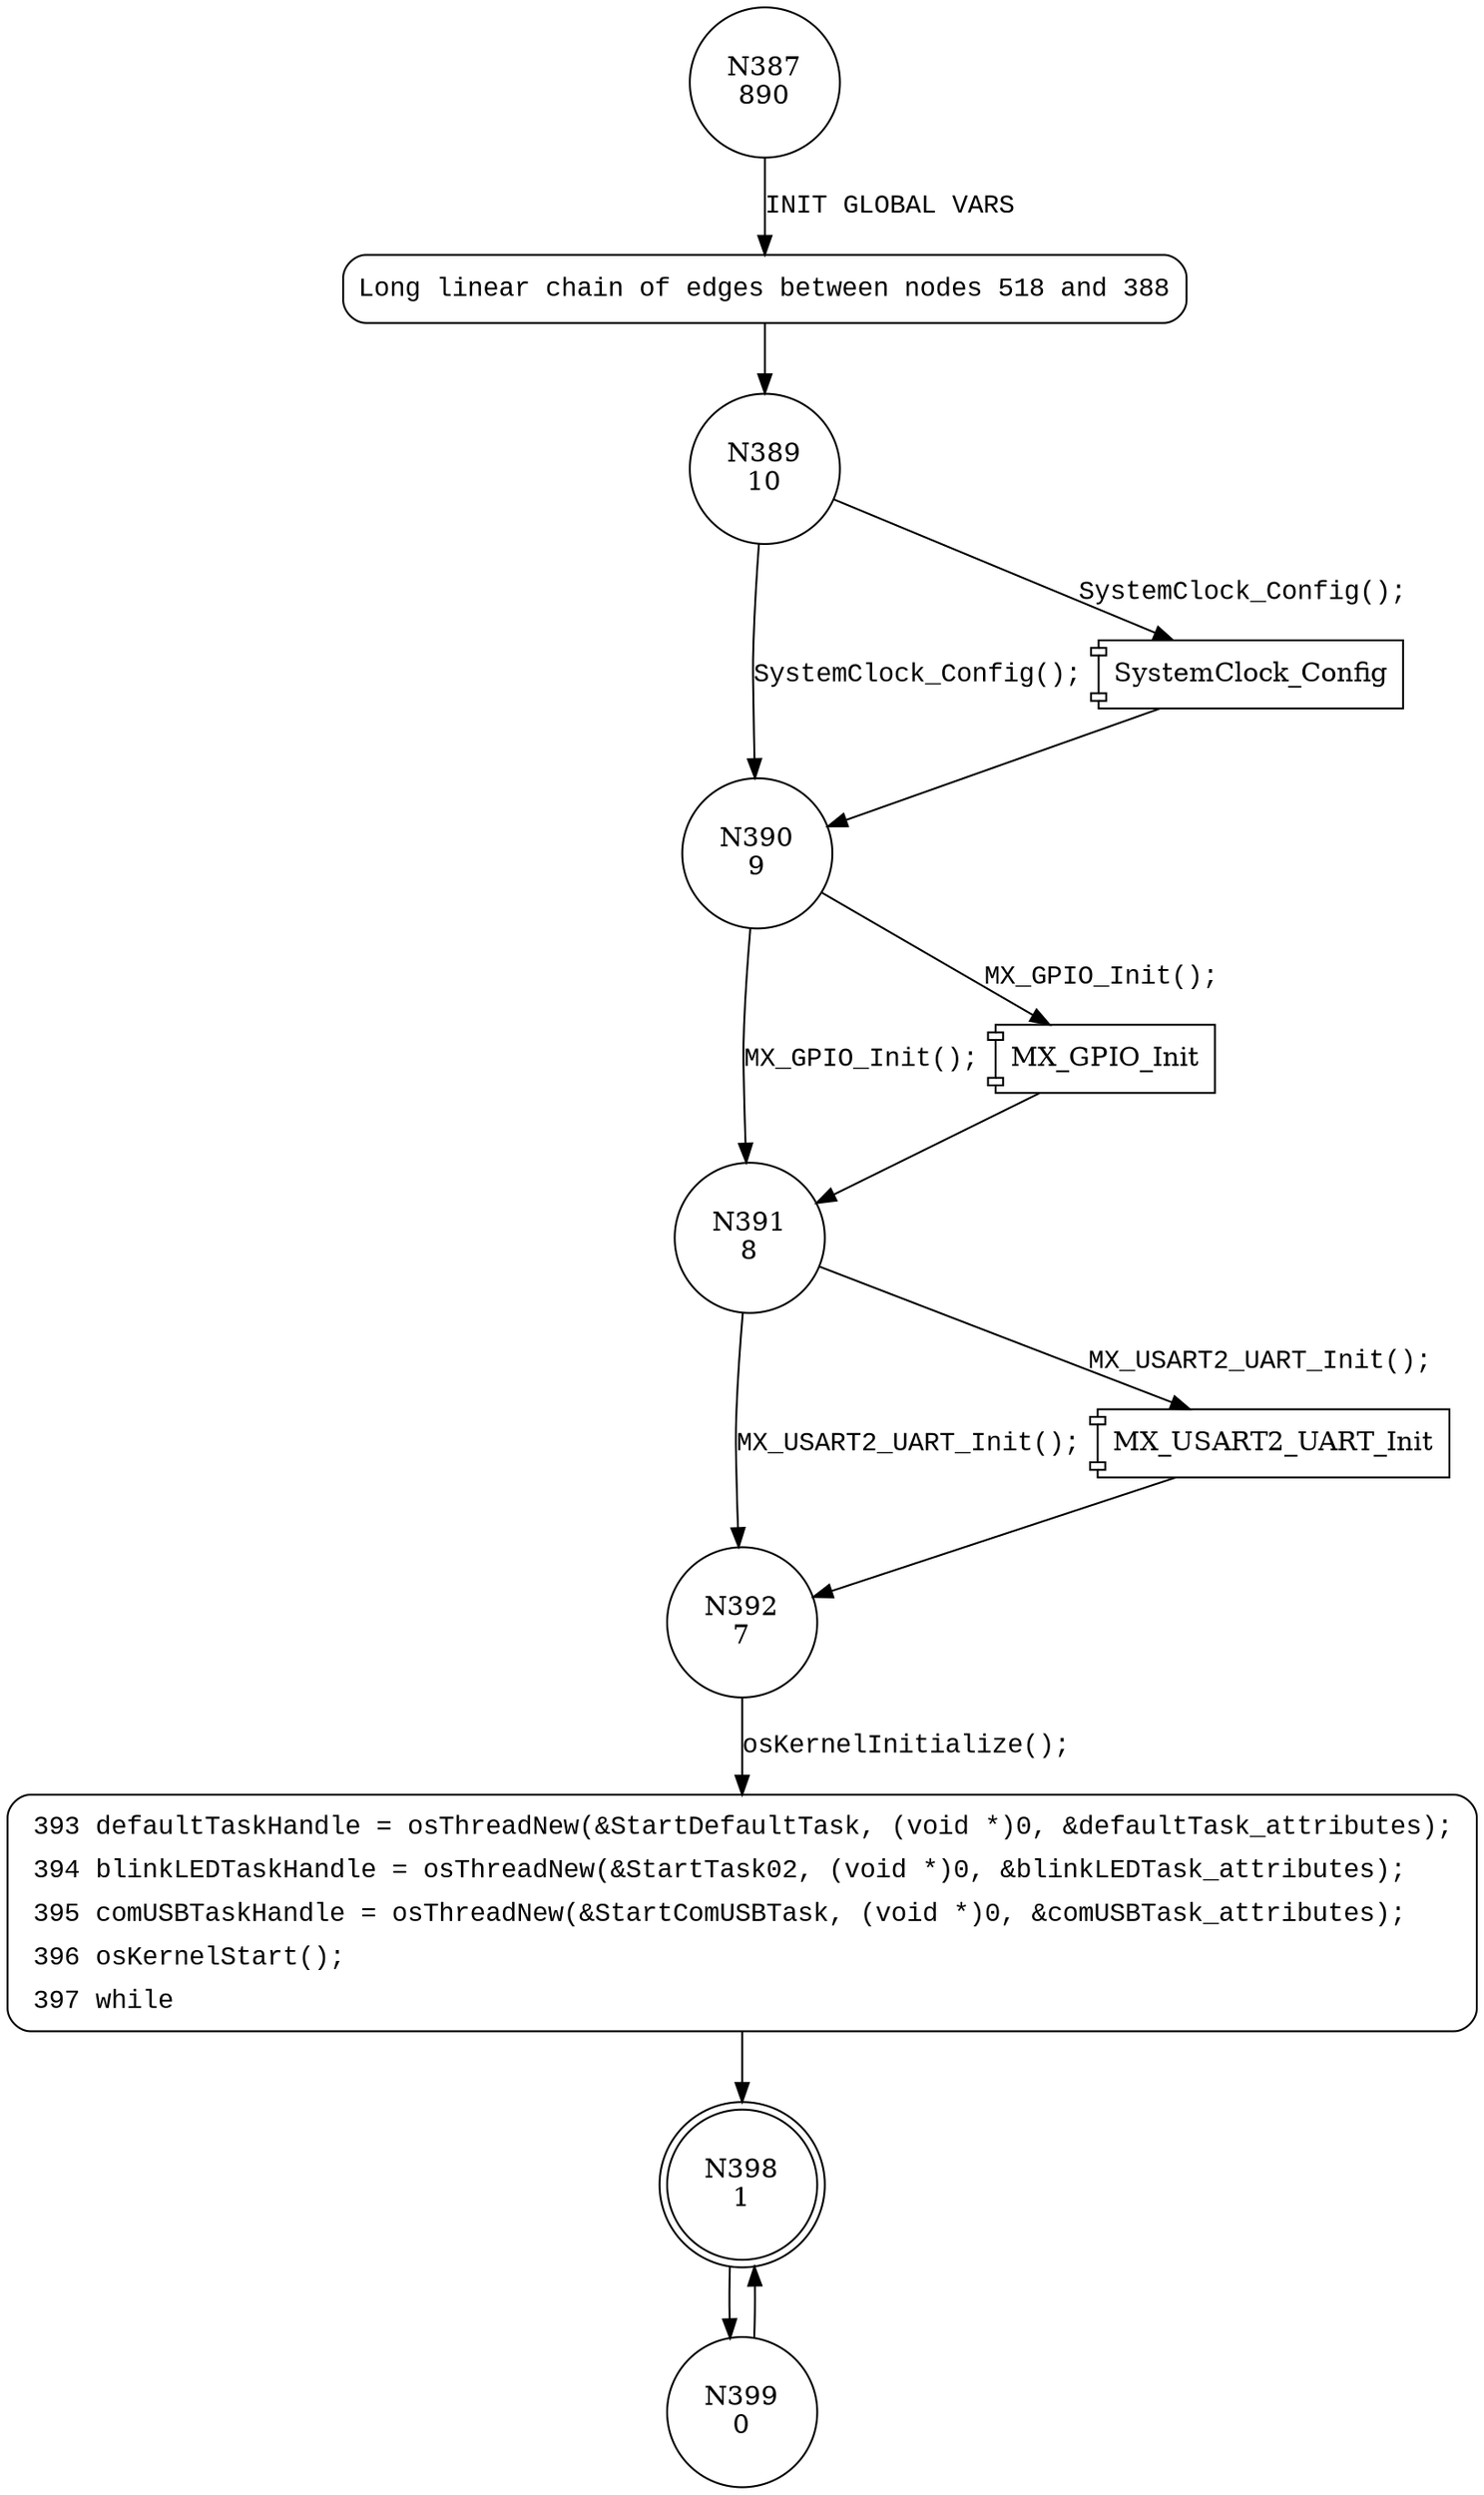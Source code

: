 digraph main {
387 [shape="circle" label="N387\n890"]
518 [shape="circle" label="N518\n889"]
389 [shape="circle" label="N389\n10"]
390 [shape="circle" label="N390\n9"]
391 [shape="circle" label="N391\n8"]
392 [shape="circle" label="N392\n7"]
393 [shape="circle" label="N393\n6"]
398 [shape="doublecircle" label="N398\n1"]
399 [shape="circle" label="N399\n0"]
518 [style="filled,bold" penwidth="1" fillcolor="white" fontname="Courier New" shape="Mrecord" label="Long linear chain of edges between nodes 518 and 388"]
518 -> 389[label=""]
393 [style="filled,bold" penwidth="1" fillcolor="white" fontname="Courier New" shape="Mrecord" label=<<table border="0" cellborder="0" cellpadding="3" bgcolor="white"><tr><td align="right">393</td><td align="left">defaultTaskHandle = osThreadNew(&amp;StartDefaultTask, (void *)0, &amp;defaultTask_attributes);</td></tr><tr><td align="right">394</td><td align="left">blinkLEDTaskHandle = osThreadNew(&amp;StartTask02, (void *)0, &amp;blinkLEDTask_attributes);</td></tr><tr><td align="right">395</td><td align="left">comUSBTaskHandle = osThreadNew(&amp;StartComUSBTask, (void *)0, &amp;comUSBTask_attributes);</td></tr><tr><td align="right">396</td><td align="left">osKernelStart();</td></tr><tr><td align="right">397</td><td align="left">while</td></tr></table>>]
393 -> 398[label=""]
387 -> 518 [label="INIT GLOBAL VARS" fontname="Courier New"]
100001 [shape="component" label="SystemClock_Config"]
389 -> 100001 [label="SystemClock_Config();" fontname="Courier New"]
100001 -> 390 [label="" fontname="Courier New"]
389 -> 390 [label="SystemClock_Config();" fontname="Courier New"]
100002 [shape="component" label="MX_GPIO_Init"]
390 -> 100002 [label="MX_GPIO_Init();" fontname="Courier New"]
100002 -> 391 [label="" fontname="Courier New"]
390 -> 391 [label="MX_GPIO_Init();" fontname="Courier New"]
100003 [shape="component" label="MX_USART2_UART_Init"]
391 -> 100003 [label="MX_USART2_UART_Init();" fontname="Courier New"]
100003 -> 392 [label="" fontname="Courier New"]
391 -> 392 [label="MX_USART2_UART_Init();" fontname="Courier New"]
392 -> 393 [label="osKernelInitialize();" fontname="Courier New"]
398 -> 399 [label="" fontname="Courier New"]
399 -> 398 [label="" fontname="Courier New"]
}